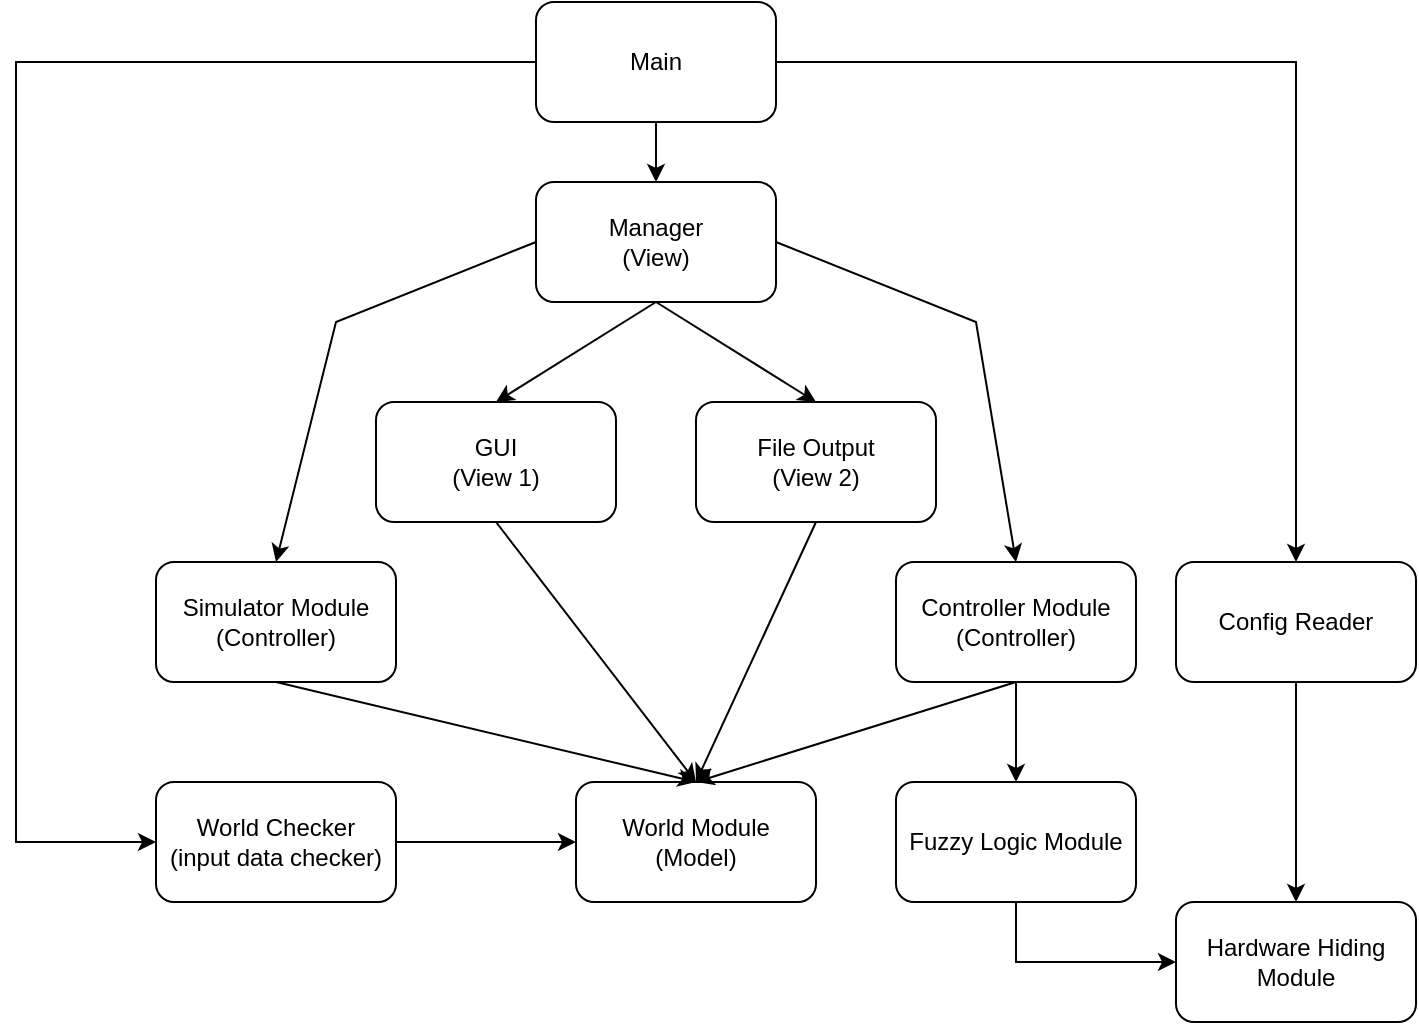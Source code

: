 <mxfile version="24.2.2" type="device">
  <diagram name="Page-1" id="uWgXwKYItqOzyO9smM3_">
    <mxGraphModel dx="1194" dy="615" grid="1" gridSize="10" guides="1" tooltips="1" connect="1" arrows="1" fold="1" page="1" pageScale="1" pageWidth="850" pageHeight="1100" math="0" shadow="0">
      <root>
        <mxCell id="0" />
        <mxCell id="1" parent="0" />
        <mxCell id="U8TD-hjPURR6xILPAGWp-1" value="Simulator Module&lt;div&gt;(Controller)&lt;/div&gt;" style="rounded=1;whiteSpace=wrap;html=1;" parent="1" vertex="1">
          <mxGeometry x="180" y="320" width="120" height="60" as="geometry" />
        </mxCell>
        <mxCell id="U8TD-hjPURR6xILPAGWp-4" value="World Module&lt;div&gt;(Model)&lt;/div&gt;" style="rounded=1;whiteSpace=wrap;html=1;" parent="1" vertex="1">
          <mxGeometry x="390" y="430" width="120" height="60" as="geometry" />
        </mxCell>
        <mxCell id="U8TD-hjPURR6xILPAGWp-5" value="Fuzzy Logic Module" style="rounded=1;whiteSpace=wrap;html=1;" parent="1" vertex="1">
          <mxGeometry x="550" y="430" width="120" height="60" as="geometry" />
        </mxCell>
        <mxCell id="U8TD-hjPURR6xILPAGWp-6" value="Controller Module&lt;div&gt;(Controller)&lt;/div&gt;" style="rounded=1;whiteSpace=wrap;html=1;" parent="1" vertex="1">
          <mxGeometry x="550" y="320" width="120" height="60" as="geometry" />
        </mxCell>
        <mxCell id="U8TD-hjPURR6xILPAGWp-8" value="Config Reader" style="rounded=1;whiteSpace=wrap;html=1;" parent="1" vertex="1">
          <mxGeometry x="690" y="320" width="120" height="60" as="geometry" />
        </mxCell>
        <mxCell id="U8TD-hjPURR6xILPAGWp-10" value="Hardware Hiding Module" style="rounded=1;whiteSpace=wrap;html=1;" parent="1" vertex="1">
          <mxGeometry x="690" y="490" width="120" height="60" as="geometry" />
        </mxCell>
        <mxCell id="U8TD-hjPURR6xILPAGWp-18" value="" style="endArrow=classic;html=1;rounded=0;exitX=0.5;exitY=1;exitDx=0;exitDy=0;entryX=0;entryY=0.5;entryDx=0;entryDy=0;" parent="1" source="U8TD-hjPURR6xILPAGWp-5" target="U8TD-hjPURR6xILPAGWp-10" edge="1">
          <mxGeometry width="50" height="50" relative="1" as="geometry">
            <mxPoint x="340" y="560" as="sourcePoint" />
            <mxPoint x="680" y="520" as="targetPoint" />
            <Array as="points">
              <mxPoint x="610" y="520" />
            </Array>
          </mxGeometry>
        </mxCell>
        <mxCell id="U8TD-hjPURR6xILPAGWp-19" value="" style="endArrow=classic;html=1;rounded=0;exitX=0.5;exitY=1;exitDx=0;exitDy=0;entryX=0.5;entryY=0;entryDx=0;entryDy=0;" parent="1" source="U8TD-hjPURR6xILPAGWp-6" target="U8TD-hjPURR6xILPAGWp-5" edge="1">
          <mxGeometry width="50" height="50" relative="1" as="geometry">
            <mxPoint x="390" y="600" as="sourcePoint" />
            <mxPoint x="440" y="550" as="targetPoint" />
          </mxGeometry>
        </mxCell>
        <mxCell id="U8TD-hjPURR6xILPAGWp-23" value="" style="endArrow=classic;html=1;rounded=0;exitX=0.5;exitY=1;exitDx=0;exitDy=0;entryX=0.5;entryY=0;entryDx=0;entryDy=0;" parent="1" source="U8TD-hjPURR6xILPAGWp-1" target="U8TD-hjPURR6xILPAGWp-4" edge="1">
          <mxGeometry width="50" height="50" relative="1" as="geometry">
            <mxPoint x="300" y="410" as="sourcePoint" />
            <mxPoint x="350" y="360" as="targetPoint" />
          </mxGeometry>
        </mxCell>
        <mxCell id="U8TD-hjPURR6xILPAGWp-24" value="" style="endArrow=classic;html=1;rounded=0;exitX=0.5;exitY=1;exitDx=0;exitDy=0;entryX=0.5;entryY=0;entryDx=0;entryDy=0;" parent="1" source="U8TD-hjPURR6xILPAGWp-6" target="U8TD-hjPURR6xILPAGWp-4" edge="1">
          <mxGeometry width="50" height="50" relative="1" as="geometry">
            <mxPoint x="220" y="390" as="sourcePoint" />
            <mxPoint x="460" y="440" as="targetPoint" />
          </mxGeometry>
        </mxCell>
        <mxCell id="SWaI6-jHtiZiJr8UqS9l-4" value="" style="endArrow=classic;html=1;rounded=0;entryX=0.5;entryY=0;entryDx=0;entryDy=0;exitX=0.5;exitY=1;exitDx=0;exitDy=0;" parent="1" source="U8TD-hjPURR6xILPAGWp-8" target="U8TD-hjPURR6xILPAGWp-10" edge="1">
          <mxGeometry width="50" height="50" relative="1" as="geometry">
            <mxPoint x="280" y="630" as="sourcePoint" />
            <mxPoint x="330" y="580" as="targetPoint" />
          </mxGeometry>
        </mxCell>
        <mxCell id="6X_iRHf-AZAbPTXEXOhL-1" value="Manager&lt;div&gt;(View)&lt;/div&gt;" style="rounded=1;whiteSpace=wrap;html=1;" vertex="1" parent="1">
          <mxGeometry x="370" y="130" width="120" height="60" as="geometry" />
        </mxCell>
        <mxCell id="6X_iRHf-AZAbPTXEXOhL-20" value="GUI&lt;div&gt;(View 1)&lt;br&gt;&lt;/div&gt;" style="rounded=1;whiteSpace=wrap;html=1;" vertex="1" parent="1">
          <mxGeometry x="290" y="240" width="120" height="60" as="geometry" />
        </mxCell>
        <mxCell id="6X_iRHf-AZAbPTXEXOhL-21" value="File Output&lt;div&gt;(View 2)&lt;br&gt;&lt;/div&gt;" style="rounded=1;whiteSpace=wrap;html=1;" vertex="1" parent="1">
          <mxGeometry x="450" y="240" width="120" height="60" as="geometry" />
        </mxCell>
        <mxCell id="6X_iRHf-AZAbPTXEXOhL-22" value="" style="endArrow=classic;html=1;rounded=0;exitX=0.5;exitY=1;exitDx=0;exitDy=0;entryX=0.5;entryY=0;entryDx=0;entryDy=0;" edge="1" parent="1" source="6X_iRHf-AZAbPTXEXOhL-20" target="U8TD-hjPURR6xILPAGWp-4">
          <mxGeometry width="50" height="50" relative="1" as="geometry">
            <mxPoint x="510" y="310" as="sourcePoint" />
            <mxPoint x="460" y="440" as="targetPoint" />
          </mxGeometry>
        </mxCell>
        <mxCell id="6X_iRHf-AZAbPTXEXOhL-23" value="" style="endArrow=classic;html=1;rounded=0;exitX=0.5;exitY=1;exitDx=0;exitDy=0;entryX=0.5;entryY=0;entryDx=0;entryDy=0;" edge="1" parent="1" source="6X_iRHf-AZAbPTXEXOhL-21" target="U8TD-hjPURR6xILPAGWp-4">
          <mxGeometry width="50" height="50" relative="1" as="geometry">
            <mxPoint x="360" y="310" as="sourcePoint" />
            <mxPoint x="460" y="440" as="targetPoint" />
          </mxGeometry>
        </mxCell>
        <mxCell id="6X_iRHf-AZAbPTXEXOhL-25" value="World Checker&lt;div&gt;(input data checker)&lt;/div&gt;" style="rounded=1;whiteSpace=wrap;html=1;" vertex="1" parent="1">
          <mxGeometry x="180" y="430" width="120" height="60" as="geometry" />
        </mxCell>
        <mxCell id="6X_iRHf-AZAbPTXEXOhL-26" value="" style="endArrow=classic;html=1;rounded=0;exitX=0.5;exitY=1;exitDx=0;exitDy=0;entryX=0.5;entryY=0;entryDx=0;entryDy=0;" edge="1" parent="1" source="6X_iRHf-AZAbPTXEXOhL-1" target="6X_iRHf-AZAbPTXEXOhL-20">
          <mxGeometry width="50" height="50" relative="1" as="geometry">
            <mxPoint x="360" y="310" as="sourcePoint" />
            <mxPoint x="460" y="440" as="targetPoint" />
          </mxGeometry>
        </mxCell>
        <mxCell id="6X_iRHf-AZAbPTXEXOhL-27" value="" style="endArrow=classic;html=1;rounded=0;exitX=0.5;exitY=1;exitDx=0;exitDy=0;entryX=0.5;entryY=0;entryDx=0;entryDy=0;" edge="1" parent="1" source="6X_iRHf-AZAbPTXEXOhL-1" target="6X_iRHf-AZAbPTXEXOhL-21">
          <mxGeometry width="50" height="50" relative="1" as="geometry">
            <mxPoint x="430" y="200" as="sourcePoint" />
            <mxPoint x="360" y="250" as="targetPoint" />
          </mxGeometry>
        </mxCell>
        <mxCell id="6X_iRHf-AZAbPTXEXOhL-28" value="Main" style="rounded=1;whiteSpace=wrap;html=1;" vertex="1" parent="1">
          <mxGeometry x="370" y="40" width="120" height="60" as="geometry" />
        </mxCell>
        <mxCell id="6X_iRHf-AZAbPTXEXOhL-30" value="" style="endArrow=classic;html=1;rounded=0;exitX=0.5;exitY=1;exitDx=0;exitDy=0;entryX=0.5;entryY=0;entryDx=0;entryDy=0;" edge="1" parent="1" source="6X_iRHf-AZAbPTXEXOhL-28" target="6X_iRHf-AZAbPTXEXOhL-1">
          <mxGeometry width="50" height="50" relative="1" as="geometry">
            <mxPoint x="430" y="200" as="sourcePoint" />
            <mxPoint x="360" y="250" as="targetPoint" />
          </mxGeometry>
        </mxCell>
        <mxCell id="6X_iRHf-AZAbPTXEXOhL-31" value="" style="endArrow=classic;html=1;rounded=0;exitX=0;exitY=0.5;exitDx=0;exitDy=0;entryX=0.5;entryY=0;entryDx=0;entryDy=0;" edge="1" parent="1" source="6X_iRHf-AZAbPTXEXOhL-1" target="U8TD-hjPURR6xILPAGWp-1">
          <mxGeometry width="50" height="50" relative="1" as="geometry">
            <mxPoint x="430" y="200" as="sourcePoint" />
            <mxPoint x="360" y="250" as="targetPoint" />
            <Array as="points">
              <mxPoint x="270" y="200" />
            </Array>
          </mxGeometry>
        </mxCell>
        <mxCell id="6X_iRHf-AZAbPTXEXOhL-32" value="" style="endArrow=classic;html=1;rounded=0;exitX=1;exitY=0.5;exitDx=0;exitDy=0;entryX=0;entryY=0.5;entryDx=0;entryDy=0;" edge="1" parent="1" source="6X_iRHf-AZAbPTXEXOhL-25" target="U8TD-hjPURR6xILPAGWp-4">
          <mxGeometry width="50" height="50" relative="1" as="geometry">
            <mxPoint x="250" y="390" as="sourcePoint" />
            <mxPoint x="460" y="440" as="targetPoint" />
          </mxGeometry>
        </mxCell>
        <mxCell id="6X_iRHf-AZAbPTXEXOhL-33" value="" style="endArrow=classic;html=1;rounded=0;exitX=1;exitY=0.5;exitDx=0;exitDy=0;entryX=0.5;entryY=0;entryDx=0;entryDy=0;" edge="1" parent="1" source="6X_iRHf-AZAbPTXEXOhL-1" target="U8TD-hjPURR6xILPAGWp-6">
          <mxGeometry width="50" height="50" relative="1" as="geometry">
            <mxPoint x="370" y="170" as="sourcePoint" />
            <mxPoint x="250" y="330" as="targetPoint" />
            <Array as="points">
              <mxPoint x="590" y="200" />
            </Array>
          </mxGeometry>
        </mxCell>
        <mxCell id="6X_iRHf-AZAbPTXEXOhL-34" value="" style="endArrow=classic;html=1;rounded=0;exitX=0;exitY=0.5;exitDx=0;exitDy=0;entryX=0;entryY=0.5;entryDx=0;entryDy=0;" edge="1" parent="1" source="6X_iRHf-AZAbPTXEXOhL-28" target="6X_iRHf-AZAbPTXEXOhL-25">
          <mxGeometry width="50" height="50" relative="1" as="geometry">
            <mxPoint x="380" y="170" as="sourcePoint" />
            <mxPoint x="250" y="330" as="targetPoint" />
            <Array as="points">
              <mxPoint x="110" y="70" />
              <mxPoint x="110" y="460" />
            </Array>
          </mxGeometry>
        </mxCell>
        <mxCell id="6X_iRHf-AZAbPTXEXOhL-36" value="" style="endArrow=classic;html=1;rounded=0;exitX=1;exitY=0.5;exitDx=0;exitDy=0;entryX=0.5;entryY=0;entryDx=0;entryDy=0;" edge="1" parent="1" source="6X_iRHf-AZAbPTXEXOhL-28" target="U8TD-hjPURR6xILPAGWp-8">
          <mxGeometry width="50" height="50" relative="1" as="geometry">
            <mxPoint x="500" y="170" as="sourcePoint" />
            <mxPoint x="620" y="330" as="targetPoint" />
            <Array as="points">
              <mxPoint x="750" y="70" />
            </Array>
          </mxGeometry>
        </mxCell>
      </root>
    </mxGraphModel>
  </diagram>
</mxfile>
